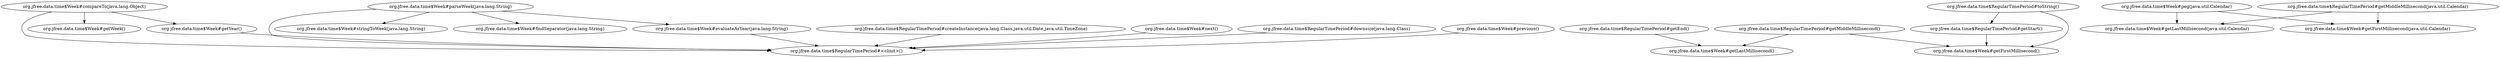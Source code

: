 digraph G {
  "org.jfree.data.time$Week#compareTo(java.lang.Object)" -> "org.jfree.data.time$RegularTimePeriod#<clinit>()";
  "org.jfree.data.time$Week#compareTo(java.lang.Object)" -> "org.jfree.data.time$Week#getWeek()";
  "org.jfree.data.time$Week#compareTo(java.lang.Object)" -> "org.jfree.data.time$Week#getYear()";
  "org.jfree.data.time$Week#getYear()" -> "org.jfree.data.time$RegularTimePeriod#<clinit>()";
  "org.jfree.data.time$Week#parseWeek(java.lang.String)" -> "org.jfree.data.time$RegularTimePeriod#<clinit>()";
  "org.jfree.data.time$Week#parseWeek(java.lang.String)" -> "org.jfree.data.time$Week#stringToWeek(java.lang.String)";
  "org.jfree.data.time$Week#parseWeek(java.lang.String)" -> "org.jfree.data.time$Week#findSeparator(java.lang.String)";
  "org.jfree.data.time$Week#parseWeek(java.lang.String)" -> "org.jfree.data.time$Week#evaluateAsYear(java.lang.String)";
  "org.jfree.data.time$Week#evaluateAsYear(java.lang.String)" -> "org.jfree.data.time$RegularTimePeriod#<clinit>()";
  "org.jfree.data.time$RegularTimePeriod#getEnd()" -> "org.jfree.data.time$Week#getLastMillisecond()";
  "org.jfree.data.time$RegularTimePeriod#createInstance(java.lang.Class,java.util.Date,java.util.TimeZone)" -> "org.jfree.data.time$RegularTimePeriod#<clinit>()";
  "org.jfree.data.time$RegularTimePeriod#getStart()" -> "org.jfree.data.time$Week#getFirstMillisecond()";
  "org.jfree.data.time$RegularTimePeriod#getMiddleMillisecond()" -> "org.jfree.data.time$Week#getFirstMillisecond()";
  "org.jfree.data.time$RegularTimePeriod#getMiddleMillisecond()" -> "org.jfree.data.time$Week#getLastMillisecond()";
  "org.jfree.data.time$Week#next()" -> "org.jfree.data.time$RegularTimePeriod#<clinit>()";
  "org.jfree.data.time$Week#peg(java.util.Calendar)" -> "org.jfree.data.time$Week#getLastMillisecond(java.util.Calendar)";
  "org.jfree.data.time$Week#peg(java.util.Calendar)" -> "org.jfree.data.time$Week#getFirstMillisecond(java.util.Calendar)";
  "org.jfree.data.time$RegularTimePeriod#downsize(java.lang.Class)" -> "org.jfree.data.time$RegularTimePeriod#<clinit>()";
  "org.jfree.data.time$RegularTimePeriod#getMiddleMillisecond(java.util.Calendar)" -> "org.jfree.data.time$Week#getLastMillisecond(java.util.Calendar)";
  "org.jfree.data.time$RegularTimePeriod#getMiddleMillisecond(java.util.Calendar)" -> "org.jfree.data.time$Week#getFirstMillisecond(java.util.Calendar)";
  "org.jfree.data.time$RegularTimePeriod#toString()" -> "org.jfree.data.time$RegularTimePeriod#getStart()";
  "org.jfree.data.time$RegularTimePeriod#toString()" -> "org.jfree.data.time$Week#getFirstMillisecond()";
  "org.jfree.data.time$Week#previous()" -> "org.jfree.data.time$RegularTimePeriod#<clinit>()";
}

